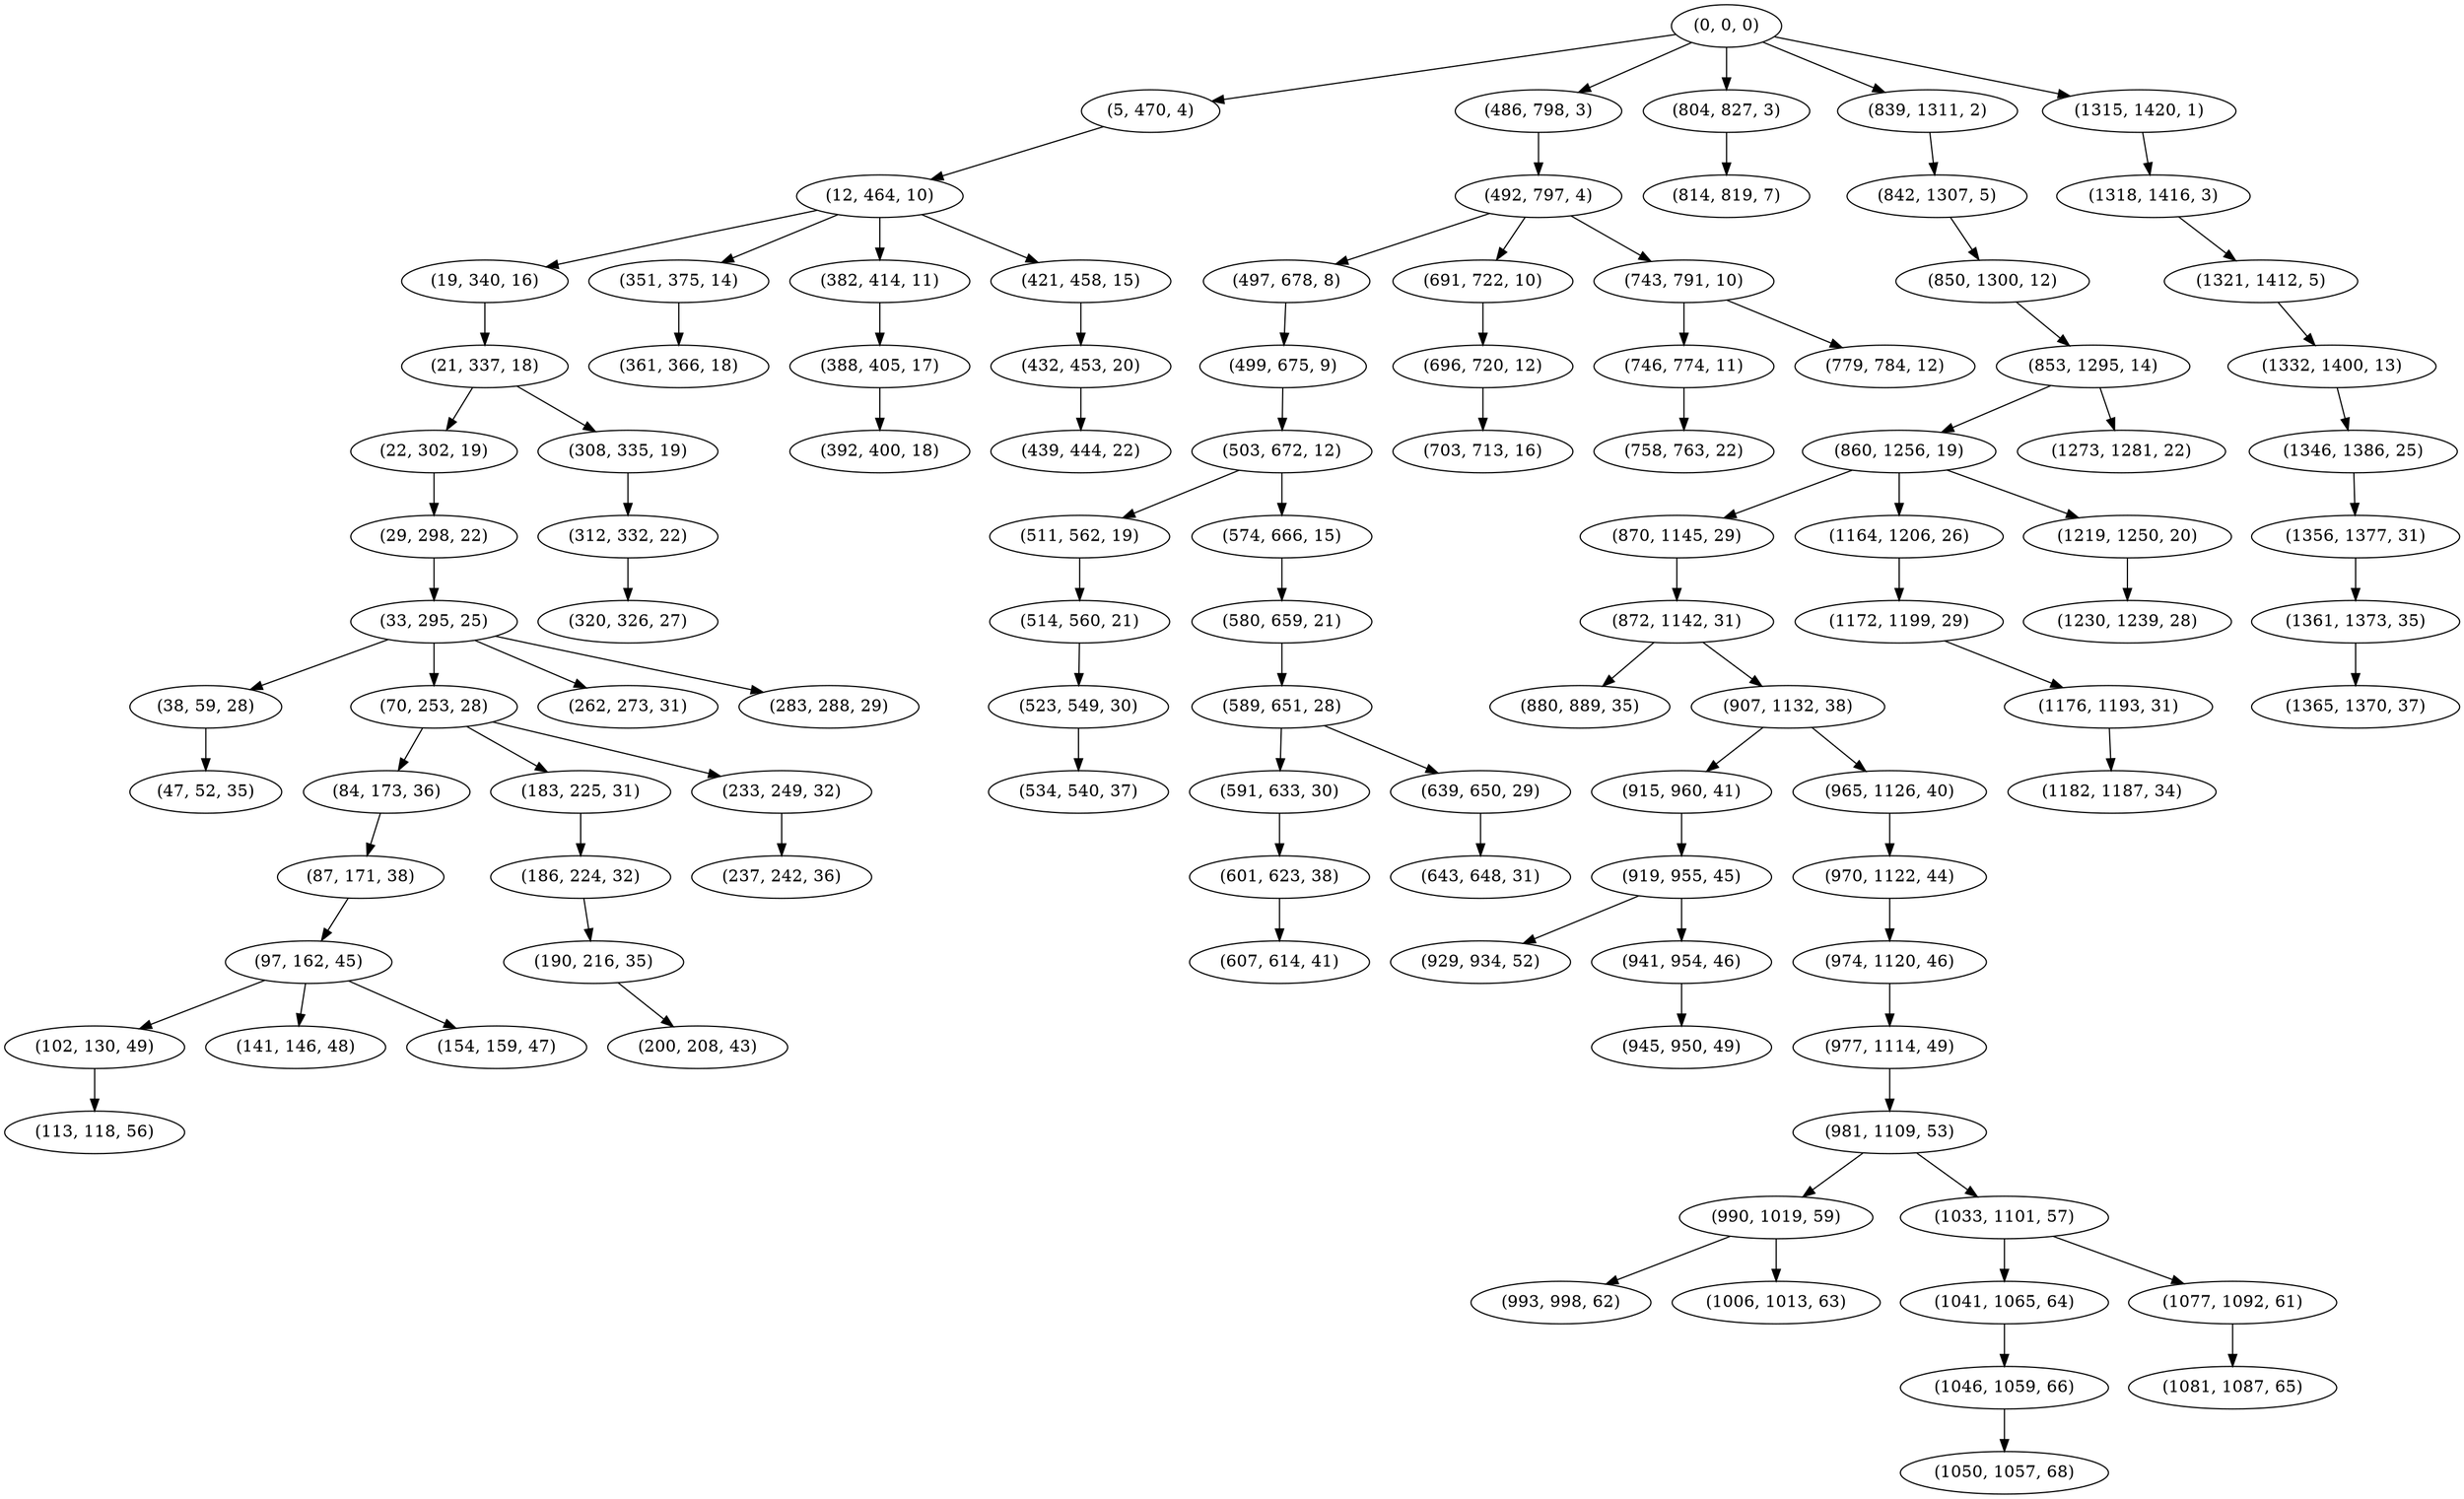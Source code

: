 digraph tree {
    "(0, 0, 0)";
    "(5, 470, 4)";
    "(12, 464, 10)";
    "(19, 340, 16)";
    "(21, 337, 18)";
    "(22, 302, 19)";
    "(29, 298, 22)";
    "(33, 295, 25)";
    "(38, 59, 28)";
    "(47, 52, 35)";
    "(70, 253, 28)";
    "(84, 173, 36)";
    "(87, 171, 38)";
    "(97, 162, 45)";
    "(102, 130, 49)";
    "(113, 118, 56)";
    "(141, 146, 48)";
    "(154, 159, 47)";
    "(183, 225, 31)";
    "(186, 224, 32)";
    "(190, 216, 35)";
    "(200, 208, 43)";
    "(233, 249, 32)";
    "(237, 242, 36)";
    "(262, 273, 31)";
    "(283, 288, 29)";
    "(308, 335, 19)";
    "(312, 332, 22)";
    "(320, 326, 27)";
    "(351, 375, 14)";
    "(361, 366, 18)";
    "(382, 414, 11)";
    "(388, 405, 17)";
    "(392, 400, 18)";
    "(421, 458, 15)";
    "(432, 453, 20)";
    "(439, 444, 22)";
    "(486, 798, 3)";
    "(492, 797, 4)";
    "(497, 678, 8)";
    "(499, 675, 9)";
    "(503, 672, 12)";
    "(511, 562, 19)";
    "(514, 560, 21)";
    "(523, 549, 30)";
    "(534, 540, 37)";
    "(574, 666, 15)";
    "(580, 659, 21)";
    "(589, 651, 28)";
    "(591, 633, 30)";
    "(601, 623, 38)";
    "(607, 614, 41)";
    "(639, 650, 29)";
    "(643, 648, 31)";
    "(691, 722, 10)";
    "(696, 720, 12)";
    "(703, 713, 16)";
    "(743, 791, 10)";
    "(746, 774, 11)";
    "(758, 763, 22)";
    "(779, 784, 12)";
    "(804, 827, 3)";
    "(814, 819, 7)";
    "(839, 1311, 2)";
    "(842, 1307, 5)";
    "(850, 1300, 12)";
    "(853, 1295, 14)";
    "(860, 1256, 19)";
    "(870, 1145, 29)";
    "(872, 1142, 31)";
    "(880, 889, 35)";
    "(907, 1132, 38)";
    "(915, 960, 41)";
    "(919, 955, 45)";
    "(929, 934, 52)";
    "(941, 954, 46)";
    "(945, 950, 49)";
    "(965, 1126, 40)";
    "(970, 1122, 44)";
    "(974, 1120, 46)";
    "(977, 1114, 49)";
    "(981, 1109, 53)";
    "(990, 1019, 59)";
    "(993, 998, 62)";
    "(1006, 1013, 63)";
    "(1033, 1101, 57)";
    "(1041, 1065, 64)";
    "(1046, 1059, 66)";
    "(1050, 1057, 68)";
    "(1077, 1092, 61)";
    "(1081, 1087, 65)";
    "(1164, 1206, 26)";
    "(1172, 1199, 29)";
    "(1176, 1193, 31)";
    "(1182, 1187, 34)";
    "(1219, 1250, 20)";
    "(1230, 1239, 28)";
    "(1273, 1281, 22)";
    "(1315, 1420, 1)";
    "(1318, 1416, 3)";
    "(1321, 1412, 5)";
    "(1332, 1400, 13)";
    "(1346, 1386, 25)";
    "(1356, 1377, 31)";
    "(1361, 1373, 35)";
    "(1365, 1370, 37)";
    "(0, 0, 0)" -> "(5, 470, 4)";
    "(0, 0, 0)" -> "(486, 798, 3)";
    "(0, 0, 0)" -> "(804, 827, 3)";
    "(0, 0, 0)" -> "(839, 1311, 2)";
    "(0, 0, 0)" -> "(1315, 1420, 1)";
    "(5, 470, 4)" -> "(12, 464, 10)";
    "(12, 464, 10)" -> "(19, 340, 16)";
    "(12, 464, 10)" -> "(351, 375, 14)";
    "(12, 464, 10)" -> "(382, 414, 11)";
    "(12, 464, 10)" -> "(421, 458, 15)";
    "(19, 340, 16)" -> "(21, 337, 18)";
    "(21, 337, 18)" -> "(22, 302, 19)";
    "(21, 337, 18)" -> "(308, 335, 19)";
    "(22, 302, 19)" -> "(29, 298, 22)";
    "(29, 298, 22)" -> "(33, 295, 25)";
    "(33, 295, 25)" -> "(38, 59, 28)";
    "(33, 295, 25)" -> "(70, 253, 28)";
    "(33, 295, 25)" -> "(262, 273, 31)";
    "(33, 295, 25)" -> "(283, 288, 29)";
    "(38, 59, 28)" -> "(47, 52, 35)";
    "(70, 253, 28)" -> "(84, 173, 36)";
    "(70, 253, 28)" -> "(183, 225, 31)";
    "(70, 253, 28)" -> "(233, 249, 32)";
    "(84, 173, 36)" -> "(87, 171, 38)";
    "(87, 171, 38)" -> "(97, 162, 45)";
    "(97, 162, 45)" -> "(102, 130, 49)";
    "(97, 162, 45)" -> "(141, 146, 48)";
    "(97, 162, 45)" -> "(154, 159, 47)";
    "(102, 130, 49)" -> "(113, 118, 56)";
    "(183, 225, 31)" -> "(186, 224, 32)";
    "(186, 224, 32)" -> "(190, 216, 35)";
    "(190, 216, 35)" -> "(200, 208, 43)";
    "(233, 249, 32)" -> "(237, 242, 36)";
    "(308, 335, 19)" -> "(312, 332, 22)";
    "(312, 332, 22)" -> "(320, 326, 27)";
    "(351, 375, 14)" -> "(361, 366, 18)";
    "(382, 414, 11)" -> "(388, 405, 17)";
    "(388, 405, 17)" -> "(392, 400, 18)";
    "(421, 458, 15)" -> "(432, 453, 20)";
    "(432, 453, 20)" -> "(439, 444, 22)";
    "(486, 798, 3)" -> "(492, 797, 4)";
    "(492, 797, 4)" -> "(497, 678, 8)";
    "(492, 797, 4)" -> "(691, 722, 10)";
    "(492, 797, 4)" -> "(743, 791, 10)";
    "(497, 678, 8)" -> "(499, 675, 9)";
    "(499, 675, 9)" -> "(503, 672, 12)";
    "(503, 672, 12)" -> "(511, 562, 19)";
    "(503, 672, 12)" -> "(574, 666, 15)";
    "(511, 562, 19)" -> "(514, 560, 21)";
    "(514, 560, 21)" -> "(523, 549, 30)";
    "(523, 549, 30)" -> "(534, 540, 37)";
    "(574, 666, 15)" -> "(580, 659, 21)";
    "(580, 659, 21)" -> "(589, 651, 28)";
    "(589, 651, 28)" -> "(591, 633, 30)";
    "(589, 651, 28)" -> "(639, 650, 29)";
    "(591, 633, 30)" -> "(601, 623, 38)";
    "(601, 623, 38)" -> "(607, 614, 41)";
    "(639, 650, 29)" -> "(643, 648, 31)";
    "(691, 722, 10)" -> "(696, 720, 12)";
    "(696, 720, 12)" -> "(703, 713, 16)";
    "(743, 791, 10)" -> "(746, 774, 11)";
    "(743, 791, 10)" -> "(779, 784, 12)";
    "(746, 774, 11)" -> "(758, 763, 22)";
    "(804, 827, 3)" -> "(814, 819, 7)";
    "(839, 1311, 2)" -> "(842, 1307, 5)";
    "(842, 1307, 5)" -> "(850, 1300, 12)";
    "(850, 1300, 12)" -> "(853, 1295, 14)";
    "(853, 1295, 14)" -> "(860, 1256, 19)";
    "(853, 1295, 14)" -> "(1273, 1281, 22)";
    "(860, 1256, 19)" -> "(870, 1145, 29)";
    "(860, 1256, 19)" -> "(1164, 1206, 26)";
    "(860, 1256, 19)" -> "(1219, 1250, 20)";
    "(870, 1145, 29)" -> "(872, 1142, 31)";
    "(872, 1142, 31)" -> "(880, 889, 35)";
    "(872, 1142, 31)" -> "(907, 1132, 38)";
    "(907, 1132, 38)" -> "(915, 960, 41)";
    "(907, 1132, 38)" -> "(965, 1126, 40)";
    "(915, 960, 41)" -> "(919, 955, 45)";
    "(919, 955, 45)" -> "(929, 934, 52)";
    "(919, 955, 45)" -> "(941, 954, 46)";
    "(941, 954, 46)" -> "(945, 950, 49)";
    "(965, 1126, 40)" -> "(970, 1122, 44)";
    "(970, 1122, 44)" -> "(974, 1120, 46)";
    "(974, 1120, 46)" -> "(977, 1114, 49)";
    "(977, 1114, 49)" -> "(981, 1109, 53)";
    "(981, 1109, 53)" -> "(990, 1019, 59)";
    "(981, 1109, 53)" -> "(1033, 1101, 57)";
    "(990, 1019, 59)" -> "(993, 998, 62)";
    "(990, 1019, 59)" -> "(1006, 1013, 63)";
    "(1033, 1101, 57)" -> "(1041, 1065, 64)";
    "(1033, 1101, 57)" -> "(1077, 1092, 61)";
    "(1041, 1065, 64)" -> "(1046, 1059, 66)";
    "(1046, 1059, 66)" -> "(1050, 1057, 68)";
    "(1077, 1092, 61)" -> "(1081, 1087, 65)";
    "(1164, 1206, 26)" -> "(1172, 1199, 29)";
    "(1172, 1199, 29)" -> "(1176, 1193, 31)";
    "(1176, 1193, 31)" -> "(1182, 1187, 34)";
    "(1219, 1250, 20)" -> "(1230, 1239, 28)";
    "(1315, 1420, 1)" -> "(1318, 1416, 3)";
    "(1318, 1416, 3)" -> "(1321, 1412, 5)";
    "(1321, 1412, 5)" -> "(1332, 1400, 13)";
    "(1332, 1400, 13)" -> "(1346, 1386, 25)";
    "(1346, 1386, 25)" -> "(1356, 1377, 31)";
    "(1356, 1377, 31)" -> "(1361, 1373, 35)";
    "(1361, 1373, 35)" -> "(1365, 1370, 37)";
}
